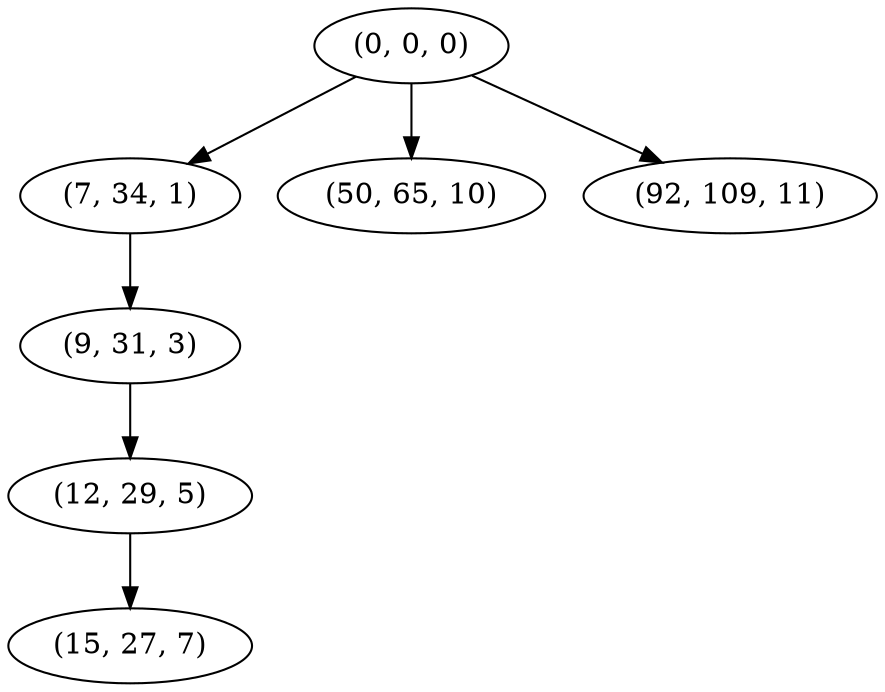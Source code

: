 digraph tree {
    "(0, 0, 0)";
    "(7, 34, 1)";
    "(9, 31, 3)";
    "(12, 29, 5)";
    "(15, 27, 7)";
    "(50, 65, 10)";
    "(92, 109, 11)";
    "(0, 0, 0)" -> "(7, 34, 1)";
    "(0, 0, 0)" -> "(50, 65, 10)";
    "(0, 0, 0)" -> "(92, 109, 11)";
    "(7, 34, 1)" -> "(9, 31, 3)";
    "(9, 31, 3)" -> "(12, 29, 5)";
    "(12, 29, 5)" -> "(15, 27, 7)";
}

